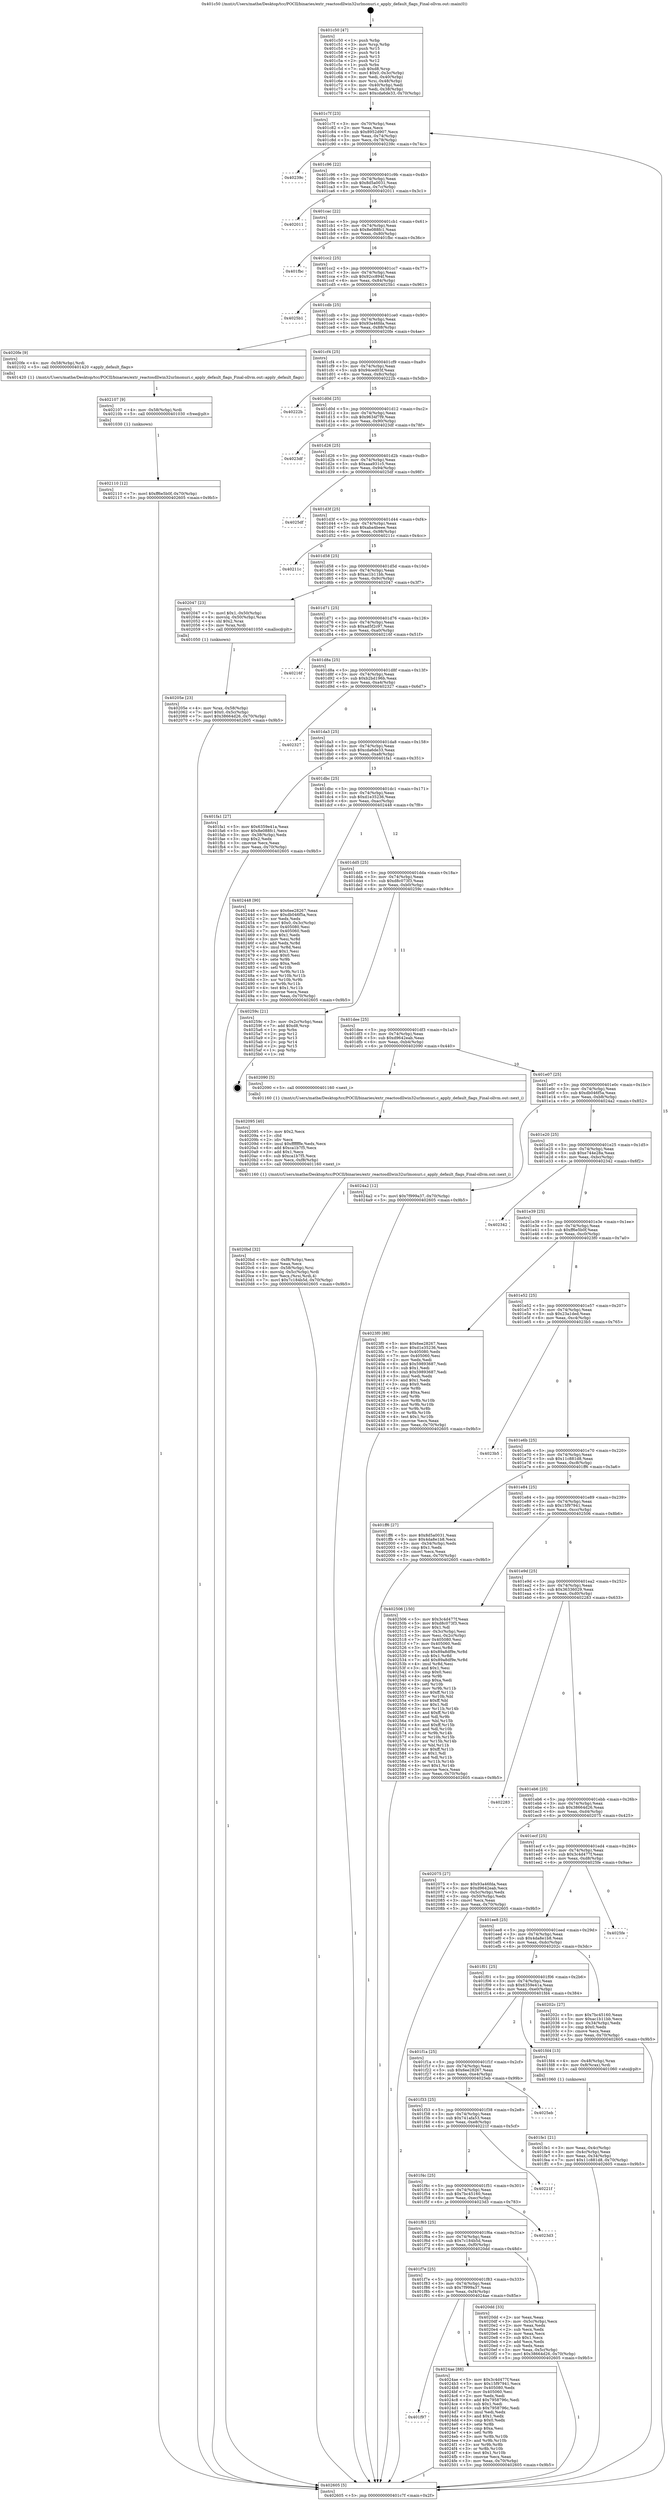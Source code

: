 digraph "0x401c50" {
  label = "0x401c50 (/mnt/c/Users/mathe/Desktop/tcc/POCII/binaries/extr_reactosdllwin32urlmonuri.c_apply_default_flags_Final-ollvm.out::main(0))"
  labelloc = "t"
  node[shape=record]

  Entry [label="",width=0.3,height=0.3,shape=circle,fillcolor=black,style=filled]
  "0x401c7f" [label="{
     0x401c7f [23]\l
     | [instrs]\l
     &nbsp;&nbsp;0x401c7f \<+3\>: mov -0x70(%rbp),%eax\l
     &nbsp;&nbsp;0x401c82 \<+2\>: mov %eax,%ecx\l
     &nbsp;&nbsp;0x401c84 \<+6\>: sub $0x8952d907,%ecx\l
     &nbsp;&nbsp;0x401c8a \<+3\>: mov %eax,-0x74(%rbp)\l
     &nbsp;&nbsp;0x401c8d \<+3\>: mov %ecx,-0x78(%rbp)\l
     &nbsp;&nbsp;0x401c90 \<+6\>: je 000000000040239c \<main+0x74c\>\l
  }"]
  "0x40239c" [label="{
     0x40239c\l
  }", style=dashed]
  "0x401c96" [label="{
     0x401c96 [22]\l
     | [instrs]\l
     &nbsp;&nbsp;0x401c96 \<+5\>: jmp 0000000000401c9b \<main+0x4b\>\l
     &nbsp;&nbsp;0x401c9b \<+3\>: mov -0x74(%rbp),%eax\l
     &nbsp;&nbsp;0x401c9e \<+5\>: sub $0x8d5a0031,%eax\l
     &nbsp;&nbsp;0x401ca3 \<+3\>: mov %eax,-0x7c(%rbp)\l
     &nbsp;&nbsp;0x401ca6 \<+6\>: je 0000000000402011 \<main+0x3c1\>\l
  }"]
  Exit [label="",width=0.3,height=0.3,shape=circle,fillcolor=black,style=filled,peripheries=2]
  "0x402011" [label="{
     0x402011\l
  }", style=dashed]
  "0x401cac" [label="{
     0x401cac [22]\l
     | [instrs]\l
     &nbsp;&nbsp;0x401cac \<+5\>: jmp 0000000000401cb1 \<main+0x61\>\l
     &nbsp;&nbsp;0x401cb1 \<+3\>: mov -0x74(%rbp),%eax\l
     &nbsp;&nbsp;0x401cb4 \<+5\>: sub $0x8e088fc1,%eax\l
     &nbsp;&nbsp;0x401cb9 \<+3\>: mov %eax,-0x80(%rbp)\l
     &nbsp;&nbsp;0x401cbc \<+6\>: je 0000000000401fbc \<main+0x36c\>\l
  }"]
  "0x401f97" [label="{
     0x401f97\l
  }", style=dashed]
  "0x401fbc" [label="{
     0x401fbc\l
  }", style=dashed]
  "0x401cc2" [label="{
     0x401cc2 [25]\l
     | [instrs]\l
     &nbsp;&nbsp;0x401cc2 \<+5\>: jmp 0000000000401cc7 \<main+0x77\>\l
     &nbsp;&nbsp;0x401cc7 \<+3\>: mov -0x74(%rbp),%eax\l
     &nbsp;&nbsp;0x401cca \<+5\>: sub $0x92cc894f,%eax\l
     &nbsp;&nbsp;0x401ccf \<+6\>: mov %eax,-0x84(%rbp)\l
     &nbsp;&nbsp;0x401cd5 \<+6\>: je 00000000004025b1 \<main+0x961\>\l
  }"]
  "0x4024ae" [label="{
     0x4024ae [88]\l
     | [instrs]\l
     &nbsp;&nbsp;0x4024ae \<+5\>: mov $0x3c4d477f,%eax\l
     &nbsp;&nbsp;0x4024b3 \<+5\>: mov $0x15f97941,%ecx\l
     &nbsp;&nbsp;0x4024b8 \<+7\>: mov 0x405080,%edx\l
     &nbsp;&nbsp;0x4024bf \<+7\>: mov 0x405060,%esi\l
     &nbsp;&nbsp;0x4024c6 \<+2\>: mov %edx,%edi\l
     &nbsp;&nbsp;0x4024c8 \<+6\>: add $0x7958796c,%edi\l
     &nbsp;&nbsp;0x4024ce \<+3\>: sub $0x1,%edi\l
     &nbsp;&nbsp;0x4024d1 \<+6\>: sub $0x7958796c,%edi\l
     &nbsp;&nbsp;0x4024d7 \<+3\>: imul %edi,%edx\l
     &nbsp;&nbsp;0x4024da \<+3\>: and $0x1,%edx\l
     &nbsp;&nbsp;0x4024dd \<+3\>: cmp $0x0,%edx\l
     &nbsp;&nbsp;0x4024e0 \<+4\>: sete %r8b\l
     &nbsp;&nbsp;0x4024e4 \<+3\>: cmp $0xa,%esi\l
     &nbsp;&nbsp;0x4024e7 \<+4\>: setl %r9b\l
     &nbsp;&nbsp;0x4024eb \<+3\>: mov %r8b,%r10b\l
     &nbsp;&nbsp;0x4024ee \<+3\>: and %r9b,%r10b\l
     &nbsp;&nbsp;0x4024f1 \<+3\>: xor %r9b,%r8b\l
     &nbsp;&nbsp;0x4024f4 \<+3\>: or %r8b,%r10b\l
     &nbsp;&nbsp;0x4024f7 \<+4\>: test $0x1,%r10b\l
     &nbsp;&nbsp;0x4024fb \<+3\>: cmovne %ecx,%eax\l
     &nbsp;&nbsp;0x4024fe \<+3\>: mov %eax,-0x70(%rbp)\l
     &nbsp;&nbsp;0x402501 \<+5\>: jmp 0000000000402605 \<main+0x9b5\>\l
  }"]
  "0x4025b1" [label="{
     0x4025b1\l
  }", style=dashed]
  "0x401cdb" [label="{
     0x401cdb [25]\l
     | [instrs]\l
     &nbsp;&nbsp;0x401cdb \<+5\>: jmp 0000000000401ce0 \<main+0x90\>\l
     &nbsp;&nbsp;0x401ce0 \<+3\>: mov -0x74(%rbp),%eax\l
     &nbsp;&nbsp;0x401ce3 \<+5\>: sub $0x93a46fda,%eax\l
     &nbsp;&nbsp;0x401ce8 \<+6\>: mov %eax,-0x88(%rbp)\l
     &nbsp;&nbsp;0x401cee \<+6\>: je 00000000004020fe \<main+0x4ae\>\l
  }"]
  "0x402110" [label="{
     0x402110 [12]\l
     | [instrs]\l
     &nbsp;&nbsp;0x402110 \<+7\>: movl $0xff6e5b0f,-0x70(%rbp)\l
     &nbsp;&nbsp;0x402117 \<+5\>: jmp 0000000000402605 \<main+0x9b5\>\l
  }"]
  "0x4020fe" [label="{
     0x4020fe [9]\l
     | [instrs]\l
     &nbsp;&nbsp;0x4020fe \<+4\>: mov -0x58(%rbp),%rdi\l
     &nbsp;&nbsp;0x402102 \<+5\>: call 0000000000401420 \<apply_default_flags\>\l
     | [calls]\l
     &nbsp;&nbsp;0x401420 \{1\} (/mnt/c/Users/mathe/Desktop/tcc/POCII/binaries/extr_reactosdllwin32urlmonuri.c_apply_default_flags_Final-ollvm.out::apply_default_flags)\l
  }"]
  "0x401cf4" [label="{
     0x401cf4 [25]\l
     | [instrs]\l
     &nbsp;&nbsp;0x401cf4 \<+5\>: jmp 0000000000401cf9 \<main+0xa9\>\l
     &nbsp;&nbsp;0x401cf9 \<+3\>: mov -0x74(%rbp),%eax\l
     &nbsp;&nbsp;0x401cfc \<+5\>: sub $0x94ced03f,%eax\l
     &nbsp;&nbsp;0x401d01 \<+6\>: mov %eax,-0x8c(%rbp)\l
     &nbsp;&nbsp;0x401d07 \<+6\>: je 000000000040222b \<main+0x5db\>\l
  }"]
  "0x402107" [label="{
     0x402107 [9]\l
     | [instrs]\l
     &nbsp;&nbsp;0x402107 \<+4\>: mov -0x58(%rbp),%rdi\l
     &nbsp;&nbsp;0x40210b \<+5\>: call 0000000000401030 \<free@plt\>\l
     | [calls]\l
     &nbsp;&nbsp;0x401030 \{1\} (unknown)\l
  }"]
  "0x40222b" [label="{
     0x40222b\l
  }", style=dashed]
  "0x401d0d" [label="{
     0x401d0d [25]\l
     | [instrs]\l
     &nbsp;&nbsp;0x401d0d \<+5\>: jmp 0000000000401d12 \<main+0xc2\>\l
     &nbsp;&nbsp;0x401d12 \<+3\>: mov -0x74(%rbp),%eax\l
     &nbsp;&nbsp;0x401d15 \<+5\>: sub $0x9634f7f9,%eax\l
     &nbsp;&nbsp;0x401d1a \<+6\>: mov %eax,-0x90(%rbp)\l
     &nbsp;&nbsp;0x401d20 \<+6\>: je 00000000004023df \<main+0x78f\>\l
  }"]
  "0x401f7e" [label="{
     0x401f7e [25]\l
     | [instrs]\l
     &nbsp;&nbsp;0x401f7e \<+5\>: jmp 0000000000401f83 \<main+0x333\>\l
     &nbsp;&nbsp;0x401f83 \<+3\>: mov -0x74(%rbp),%eax\l
     &nbsp;&nbsp;0x401f86 \<+5\>: sub $0x7f999a37,%eax\l
     &nbsp;&nbsp;0x401f8b \<+6\>: mov %eax,-0xf4(%rbp)\l
     &nbsp;&nbsp;0x401f91 \<+6\>: je 00000000004024ae \<main+0x85e\>\l
  }"]
  "0x4023df" [label="{
     0x4023df\l
  }", style=dashed]
  "0x401d26" [label="{
     0x401d26 [25]\l
     | [instrs]\l
     &nbsp;&nbsp;0x401d26 \<+5\>: jmp 0000000000401d2b \<main+0xdb\>\l
     &nbsp;&nbsp;0x401d2b \<+3\>: mov -0x74(%rbp),%eax\l
     &nbsp;&nbsp;0x401d2e \<+5\>: sub $0xaaa931c5,%eax\l
     &nbsp;&nbsp;0x401d33 \<+6\>: mov %eax,-0x94(%rbp)\l
     &nbsp;&nbsp;0x401d39 \<+6\>: je 00000000004025df \<main+0x98f\>\l
  }"]
  "0x4020dd" [label="{
     0x4020dd [33]\l
     | [instrs]\l
     &nbsp;&nbsp;0x4020dd \<+2\>: xor %eax,%eax\l
     &nbsp;&nbsp;0x4020df \<+3\>: mov -0x5c(%rbp),%ecx\l
     &nbsp;&nbsp;0x4020e2 \<+2\>: mov %eax,%edx\l
     &nbsp;&nbsp;0x4020e4 \<+2\>: sub %ecx,%edx\l
     &nbsp;&nbsp;0x4020e6 \<+2\>: mov %eax,%ecx\l
     &nbsp;&nbsp;0x4020e8 \<+3\>: sub $0x1,%ecx\l
     &nbsp;&nbsp;0x4020eb \<+2\>: add %ecx,%edx\l
     &nbsp;&nbsp;0x4020ed \<+2\>: sub %edx,%eax\l
     &nbsp;&nbsp;0x4020ef \<+3\>: mov %eax,-0x5c(%rbp)\l
     &nbsp;&nbsp;0x4020f2 \<+7\>: movl $0x38664d26,-0x70(%rbp)\l
     &nbsp;&nbsp;0x4020f9 \<+5\>: jmp 0000000000402605 \<main+0x9b5\>\l
  }"]
  "0x4025df" [label="{
     0x4025df\l
  }", style=dashed]
  "0x401d3f" [label="{
     0x401d3f [25]\l
     | [instrs]\l
     &nbsp;&nbsp;0x401d3f \<+5\>: jmp 0000000000401d44 \<main+0xf4\>\l
     &nbsp;&nbsp;0x401d44 \<+3\>: mov -0x74(%rbp),%eax\l
     &nbsp;&nbsp;0x401d47 \<+5\>: sub $0xaba4beee,%eax\l
     &nbsp;&nbsp;0x401d4c \<+6\>: mov %eax,-0x98(%rbp)\l
     &nbsp;&nbsp;0x401d52 \<+6\>: je 000000000040211c \<main+0x4cc\>\l
  }"]
  "0x401f65" [label="{
     0x401f65 [25]\l
     | [instrs]\l
     &nbsp;&nbsp;0x401f65 \<+5\>: jmp 0000000000401f6a \<main+0x31a\>\l
     &nbsp;&nbsp;0x401f6a \<+3\>: mov -0x74(%rbp),%eax\l
     &nbsp;&nbsp;0x401f6d \<+5\>: sub $0x7c184b5d,%eax\l
     &nbsp;&nbsp;0x401f72 \<+6\>: mov %eax,-0xf0(%rbp)\l
     &nbsp;&nbsp;0x401f78 \<+6\>: je 00000000004020dd \<main+0x48d\>\l
  }"]
  "0x40211c" [label="{
     0x40211c\l
  }", style=dashed]
  "0x401d58" [label="{
     0x401d58 [25]\l
     | [instrs]\l
     &nbsp;&nbsp;0x401d58 \<+5\>: jmp 0000000000401d5d \<main+0x10d\>\l
     &nbsp;&nbsp;0x401d5d \<+3\>: mov -0x74(%rbp),%eax\l
     &nbsp;&nbsp;0x401d60 \<+5\>: sub $0xac1b11bb,%eax\l
     &nbsp;&nbsp;0x401d65 \<+6\>: mov %eax,-0x9c(%rbp)\l
     &nbsp;&nbsp;0x401d6b \<+6\>: je 0000000000402047 \<main+0x3f7\>\l
  }"]
  "0x4023d3" [label="{
     0x4023d3\l
  }", style=dashed]
  "0x402047" [label="{
     0x402047 [23]\l
     | [instrs]\l
     &nbsp;&nbsp;0x402047 \<+7\>: movl $0x1,-0x50(%rbp)\l
     &nbsp;&nbsp;0x40204e \<+4\>: movslq -0x50(%rbp),%rax\l
     &nbsp;&nbsp;0x402052 \<+4\>: shl $0x2,%rax\l
     &nbsp;&nbsp;0x402056 \<+3\>: mov %rax,%rdi\l
     &nbsp;&nbsp;0x402059 \<+5\>: call 0000000000401050 \<malloc@plt\>\l
     | [calls]\l
     &nbsp;&nbsp;0x401050 \{1\} (unknown)\l
  }"]
  "0x401d71" [label="{
     0x401d71 [25]\l
     | [instrs]\l
     &nbsp;&nbsp;0x401d71 \<+5\>: jmp 0000000000401d76 \<main+0x126\>\l
     &nbsp;&nbsp;0x401d76 \<+3\>: mov -0x74(%rbp),%eax\l
     &nbsp;&nbsp;0x401d79 \<+5\>: sub $0xad5f2c97,%eax\l
     &nbsp;&nbsp;0x401d7e \<+6\>: mov %eax,-0xa0(%rbp)\l
     &nbsp;&nbsp;0x401d84 \<+6\>: je 000000000040216f \<main+0x51f\>\l
  }"]
  "0x401f4c" [label="{
     0x401f4c [25]\l
     | [instrs]\l
     &nbsp;&nbsp;0x401f4c \<+5\>: jmp 0000000000401f51 \<main+0x301\>\l
     &nbsp;&nbsp;0x401f51 \<+3\>: mov -0x74(%rbp),%eax\l
     &nbsp;&nbsp;0x401f54 \<+5\>: sub $0x7bc45160,%eax\l
     &nbsp;&nbsp;0x401f59 \<+6\>: mov %eax,-0xec(%rbp)\l
     &nbsp;&nbsp;0x401f5f \<+6\>: je 00000000004023d3 \<main+0x783\>\l
  }"]
  "0x40216f" [label="{
     0x40216f\l
  }", style=dashed]
  "0x401d8a" [label="{
     0x401d8a [25]\l
     | [instrs]\l
     &nbsp;&nbsp;0x401d8a \<+5\>: jmp 0000000000401d8f \<main+0x13f\>\l
     &nbsp;&nbsp;0x401d8f \<+3\>: mov -0x74(%rbp),%eax\l
     &nbsp;&nbsp;0x401d92 \<+5\>: sub $0xb2bd196b,%eax\l
     &nbsp;&nbsp;0x401d97 \<+6\>: mov %eax,-0xa4(%rbp)\l
     &nbsp;&nbsp;0x401d9d \<+6\>: je 0000000000402327 \<main+0x6d7\>\l
  }"]
  "0x40221f" [label="{
     0x40221f\l
  }", style=dashed]
  "0x402327" [label="{
     0x402327\l
  }", style=dashed]
  "0x401da3" [label="{
     0x401da3 [25]\l
     | [instrs]\l
     &nbsp;&nbsp;0x401da3 \<+5\>: jmp 0000000000401da8 \<main+0x158\>\l
     &nbsp;&nbsp;0x401da8 \<+3\>: mov -0x74(%rbp),%eax\l
     &nbsp;&nbsp;0x401dab \<+5\>: sub $0xcda6de33,%eax\l
     &nbsp;&nbsp;0x401db0 \<+6\>: mov %eax,-0xa8(%rbp)\l
     &nbsp;&nbsp;0x401db6 \<+6\>: je 0000000000401fa1 \<main+0x351\>\l
  }"]
  "0x401f33" [label="{
     0x401f33 [25]\l
     | [instrs]\l
     &nbsp;&nbsp;0x401f33 \<+5\>: jmp 0000000000401f38 \<main+0x2e8\>\l
     &nbsp;&nbsp;0x401f38 \<+3\>: mov -0x74(%rbp),%eax\l
     &nbsp;&nbsp;0x401f3b \<+5\>: sub $0x741afa53,%eax\l
     &nbsp;&nbsp;0x401f40 \<+6\>: mov %eax,-0xe8(%rbp)\l
     &nbsp;&nbsp;0x401f46 \<+6\>: je 000000000040221f \<main+0x5cf\>\l
  }"]
  "0x401fa1" [label="{
     0x401fa1 [27]\l
     | [instrs]\l
     &nbsp;&nbsp;0x401fa1 \<+5\>: mov $0x6359e41a,%eax\l
     &nbsp;&nbsp;0x401fa6 \<+5\>: mov $0x8e088fc1,%ecx\l
     &nbsp;&nbsp;0x401fab \<+3\>: mov -0x38(%rbp),%edx\l
     &nbsp;&nbsp;0x401fae \<+3\>: cmp $0x2,%edx\l
     &nbsp;&nbsp;0x401fb1 \<+3\>: cmovne %ecx,%eax\l
     &nbsp;&nbsp;0x401fb4 \<+3\>: mov %eax,-0x70(%rbp)\l
     &nbsp;&nbsp;0x401fb7 \<+5\>: jmp 0000000000402605 \<main+0x9b5\>\l
  }"]
  "0x401dbc" [label="{
     0x401dbc [25]\l
     | [instrs]\l
     &nbsp;&nbsp;0x401dbc \<+5\>: jmp 0000000000401dc1 \<main+0x171\>\l
     &nbsp;&nbsp;0x401dc1 \<+3\>: mov -0x74(%rbp),%eax\l
     &nbsp;&nbsp;0x401dc4 \<+5\>: sub $0xd1e35236,%eax\l
     &nbsp;&nbsp;0x401dc9 \<+6\>: mov %eax,-0xac(%rbp)\l
     &nbsp;&nbsp;0x401dcf \<+6\>: je 0000000000402448 \<main+0x7f8\>\l
  }"]
  "0x402605" [label="{
     0x402605 [5]\l
     | [instrs]\l
     &nbsp;&nbsp;0x402605 \<+5\>: jmp 0000000000401c7f \<main+0x2f\>\l
  }"]
  "0x401c50" [label="{
     0x401c50 [47]\l
     | [instrs]\l
     &nbsp;&nbsp;0x401c50 \<+1\>: push %rbp\l
     &nbsp;&nbsp;0x401c51 \<+3\>: mov %rsp,%rbp\l
     &nbsp;&nbsp;0x401c54 \<+2\>: push %r15\l
     &nbsp;&nbsp;0x401c56 \<+2\>: push %r14\l
     &nbsp;&nbsp;0x401c58 \<+2\>: push %r13\l
     &nbsp;&nbsp;0x401c5a \<+2\>: push %r12\l
     &nbsp;&nbsp;0x401c5c \<+1\>: push %rbx\l
     &nbsp;&nbsp;0x401c5d \<+7\>: sub $0xd8,%rsp\l
     &nbsp;&nbsp;0x401c64 \<+7\>: movl $0x0,-0x3c(%rbp)\l
     &nbsp;&nbsp;0x401c6b \<+3\>: mov %edi,-0x40(%rbp)\l
     &nbsp;&nbsp;0x401c6e \<+4\>: mov %rsi,-0x48(%rbp)\l
     &nbsp;&nbsp;0x401c72 \<+3\>: mov -0x40(%rbp),%edi\l
     &nbsp;&nbsp;0x401c75 \<+3\>: mov %edi,-0x38(%rbp)\l
     &nbsp;&nbsp;0x401c78 \<+7\>: movl $0xcda6de33,-0x70(%rbp)\l
  }"]
  "0x4025eb" [label="{
     0x4025eb\l
  }", style=dashed]
  "0x402448" [label="{
     0x402448 [90]\l
     | [instrs]\l
     &nbsp;&nbsp;0x402448 \<+5\>: mov $0x6ee28267,%eax\l
     &nbsp;&nbsp;0x40244d \<+5\>: mov $0xdb046f5a,%ecx\l
     &nbsp;&nbsp;0x402452 \<+2\>: xor %edx,%edx\l
     &nbsp;&nbsp;0x402454 \<+7\>: movl $0x0,-0x3c(%rbp)\l
     &nbsp;&nbsp;0x40245b \<+7\>: mov 0x405080,%esi\l
     &nbsp;&nbsp;0x402462 \<+7\>: mov 0x405060,%edi\l
     &nbsp;&nbsp;0x402469 \<+3\>: sub $0x1,%edx\l
     &nbsp;&nbsp;0x40246c \<+3\>: mov %esi,%r8d\l
     &nbsp;&nbsp;0x40246f \<+3\>: add %edx,%r8d\l
     &nbsp;&nbsp;0x402472 \<+4\>: imul %r8d,%esi\l
     &nbsp;&nbsp;0x402476 \<+3\>: and $0x1,%esi\l
     &nbsp;&nbsp;0x402479 \<+3\>: cmp $0x0,%esi\l
     &nbsp;&nbsp;0x40247c \<+4\>: sete %r9b\l
     &nbsp;&nbsp;0x402480 \<+3\>: cmp $0xa,%edi\l
     &nbsp;&nbsp;0x402483 \<+4\>: setl %r10b\l
     &nbsp;&nbsp;0x402487 \<+3\>: mov %r9b,%r11b\l
     &nbsp;&nbsp;0x40248a \<+3\>: and %r10b,%r11b\l
     &nbsp;&nbsp;0x40248d \<+3\>: xor %r10b,%r9b\l
     &nbsp;&nbsp;0x402490 \<+3\>: or %r9b,%r11b\l
     &nbsp;&nbsp;0x402493 \<+4\>: test $0x1,%r11b\l
     &nbsp;&nbsp;0x402497 \<+3\>: cmovne %ecx,%eax\l
     &nbsp;&nbsp;0x40249a \<+3\>: mov %eax,-0x70(%rbp)\l
     &nbsp;&nbsp;0x40249d \<+5\>: jmp 0000000000402605 \<main+0x9b5\>\l
  }"]
  "0x401dd5" [label="{
     0x401dd5 [25]\l
     | [instrs]\l
     &nbsp;&nbsp;0x401dd5 \<+5\>: jmp 0000000000401dda \<main+0x18a\>\l
     &nbsp;&nbsp;0x401dda \<+3\>: mov -0x74(%rbp),%eax\l
     &nbsp;&nbsp;0x401ddd \<+5\>: sub $0xd8c073f3,%eax\l
     &nbsp;&nbsp;0x401de2 \<+6\>: mov %eax,-0xb0(%rbp)\l
     &nbsp;&nbsp;0x401de8 \<+6\>: je 000000000040259c \<main+0x94c\>\l
  }"]
  "0x4020bd" [label="{
     0x4020bd [32]\l
     | [instrs]\l
     &nbsp;&nbsp;0x4020bd \<+6\>: mov -0xf8(%rbp),%ecx\l
     &nbsp;&nbsp;0x4020c3 \<+3\>: imul %eax,%ecx\l
     &nbsp;&nbsp;0x4020c6 \<+4\>: mov -0x58(%rbp),%rsi\l
     &nbsp;&nbsp;0x4020ca \<+4\>: movslq -0x5c(%rbp),%rdi\l
     &nbsp;&nbsp;0x4020ce \<+3\>: mov %ecx,(%rsi,%rdi,4)\l
     &nbsp;&nbsp;0x4020d1 \<+7\>: movl $0x7c184b5d,-0x70(%rbp)\l
     &nbsp;&nbsp;0x4020d8 \<+5\>: jmp 0000000000402605 \<main+0x9b5\>\l
  }"]
  "0x40259c" [label="{
     0x40259c [21]\l
     | [instrs]\l
     &nbsp;&nbsp;0x40259c \<+3\>: mov -0x2c(%rbp),%eax\l
     &nbsp;&nbsp;0x40259f \<+7\>: add $0xd8,%rsp\l
     &nbsp;&nbsp;0x4025a6 \<+1\>: pop %rbx\l
     &nbsp;&nbsp;0x4025a7 \<+2\>: pop %r12\l
     &nbsp;&nbsp;0x4025a9 \<+2\>: pop %r13\l
     &nbsp;&nbsp;0x4025ab \<+2\>: pop %r14\l
     &nbsp;&nbsp;0x4025ad \<+2\>: pop %r15\l
     &nbsp;&nbsp;0x4025af \<+1\>: pop %rbp\l
     &nbsp;&nbsp;0x4025b0 \<+1\>: ret\l
  }"]
  "0x401dee" [label="{
     0x401dee [25]\l
     | [instrs]\l
     &nbsp;&nbsp;0x401dee \<+5\>: jmp 0000000000401df3 \<main+0x1a3\>\l
     &nbsp;&nbsp;0x401df3 \<+3\>: mov -0x74(%rbp),%eax\l
     &nbsp;&nbsp;0x401df6 \<+5\>: sub $0xd9642eab,%eax\l
     &nbsp;&nbsp;0x401dfb \<+6\>: mov %eax,-0xb4(%rbp)\l
     &nbsp;&nbsp;0x401e01 \<+6\>: je 0000000000402090 \<main+0x440\>\l
  }"]
  "0x402095" [label="{
     0x402095 [40]\l
     | [instrs]\l
     &nbsp;&nbsp;0x402095 \<+5\>: mov $0x2,%ecx\l
     &nbsp;&nbsp;0x40209a \<+1\>: cltd\l
     &nbsp;&nbsp;0x40209b \<+2\>: idiv %ecx\l
     &nbsp;&nbsp;0x40209d \<+6\>: imul $0xfffffffe,%edx,%ecx\l
     &nbsp;&nbsp;0x4020a3 \<+6\>: add $0xca1b7f5,%ecx\l
     &nbsp;&nbsp;0x4020a9 \<+3\>: add $0x1,%ecx\l
     &nbsp;&nbsp;0x4020ac \<+6\>: sub $0xca1b7f5,%ecx\l
     &nbsp;&nbsp;0x4020b2 \<+6\>: mov %ecx,-0xf8(%rbp)\l
     &nbsp;&nbsp;0x4020b8 \<+5\>: call 0000000000401160 \<next_i\>\l
     | [calls]\l
     &nbsp;&nbsp;0x401160 \{1\} (/mnt/c/Users/mathe/Desktop/tcc/POCII/binaries/extr_reactosdllwin32urlmonuri.c_apply_default_flags_Final-ollvm.out::next_i)\l
  }"]
  "0x402090" [label="{
     0x402090 [5]\l
     | [instrs]\l
     &nbsp;&nbsp;0x402090 \<+5\>: call 0000000000401160 \<next_i\>\l
     | [calls]\l
     &nbsp;&nbsp;0x401160 \{1\} (/mnt/c/Users/mathe/Desktop/tcc/POCII/binaries/extr_reactosdllwin32urlmonuri.c_apply_default_flags_Final-ollvm.out::next_i)\l
  }"]
  "0x401e07" [label="{
     0x401e07 [25]\l
     | [instrs]\l
     &nbsp;&nbsp;0x401e07 \<+5\>: jmp 0000000000401e0c \<main+0x1bc\>\l
     &nbsp;&nbsp;0x401e0c \<+3\>: mov -0x74(%rbp),%eax\l
     &nbsp;&nbsp;0x401e0f \<+5\>: sub $0xdb046f5a,%eax\l
     &nbsp;&nbsp;0x401e14 \<+6\>: mov %eax,-0xb8(%rbp)\l
     &nbsp;&nbsp;0x401e1a \<+6\>: je 00000000004024a2 \<main+0x852\>\l
  }"]
  "0x40205e" [label="{
     0x40205e [23]\l
     | [instrs]\l
     &nbsp;&nbsp;0x40205e \<+4\>: mov %rax,-0x58(%rbp)\l
     &nbsp;&nbsp;0x402062 \<+7\>: movl $0x0,-0x5c(%rbp)\l
     &nbsp;&nbsp;0x402069 \<+7\>: movl $0x38664d26,-0x70(%rbp)\l
     &nbsp;&nbsp;0x402070 \<+5\>: jmp 0000000000402605 \<main+0x9b5\>\l
  }"]
  "0x4024a2" [label="{
     0x4024a2 [12]\l
     | [instrs]\l
     &nbsp;&nbsp;0x4024a2 \<+7\>: movl $0x7f999a37,-0x70(%rbp)\l
     &nbsp;&nbsp;0x4024a9 \<+5\>: jmp 0000000000402605 \<main+0x9b5\>\l
  }"]
  "0x401e20" [label="{
     0x401e20 [25]\l
     | [instrs]\l
     &nbsp;&nbsp;0x401e20 \<+5\>: jmp 0000000000401e25 \<main+0x1d5\>\l
     &nbsp;&nbsp;0x401e25 \<+3\>: mov -0x74(%rbp),%eax\l
     &nbsp;&nbsp;0x401e28 \<+5\>: sub $0xe744e28a,%eax\l
     &nbsp;&nbsp;0x401e2d \<+6\>: mov %eax,-0xbc(%rbp)\l
     &nbsp;&nbsp;0x401e33 \<+6\>: je 0000000000402342 \<main+0x6f2\>\l
  }"]
  "0x401fe1" [label="{
     0x401fe1 [21]\l
     | [instrs]\l
     &nbsp;&nbsp;0x401fe1 \<+3\>: mov %eax,-0x4c(%rbp)\l
     &nbsp;&nbsp;0x401fe4 \<+3\>: mov -0x4c(%rbp),%eax\l
     &nbsp;&nbsp;0x401fe7 \<+3\>: mov %eax,-0x34(%rbp)\l
     &nbsp;&nbsp;0x401fea \<+7\>: movl $0x11c881d8,-0x70(%rbp)\l
     &nbsp;&nbsp;0x401ff1 \<+5\>: jmp 0000000000402605 \<main+0x9b5\>\l
  }"]
  "0x402342" [label="{
     0x402342\l
  }", style=dashed]
  "0x401e39" [label="{
     0x401e39 [25]\l
     | [instrs]\l
     &nbsp;&nbsp;0x401e39 \<+5\>: jmp 0000000000401e3e \<main+0x1ee\>\l
     &nbsp;&nbsp;0x401e3e \<+3\>: mov -0x74(%rbp),%eax\l
     &nbsp;&nbsp;0x401e41 \<+5\>: sub $0xff6e5b0f,%eax\l
     &nbsp;&nbsp;0x401e46 \<+6\>: mov %eax,-0xc0(%rbp)\l
     &nbsp;&nbsp;0x401e4c \<+6\>: je 00000000004023f0 \<main+0x7a0\>\l
  }"]
  "0x401f1a" [label="{
     0x401f1a [25]\l
     | [instrs]\l
     &nbsp;&nbsp;0x401f1a \<+5\>: jmp 0000000000401f1f \<main+0x2cf\>\l
     &nbsp;&nbsp;0x401f1f \<+3\>: mov -0x74(%rbp),%eax\l
     &nbsp;&nbsp;0x401f22 \<+5\>: sub $0x6ee28267,%eax\l
     &nbsp;&nbsp;0x401f27 \<+6\>: mov %eax,-0xe4(%rbp)\l
     &nbsp;&nbsp;0x401f2d \<+6\>: je 00000000004025eb \<main+0x99b\>\l
  }"]
  "0x4023f0" [label="{
     0x4023f0 [88]\l
     | [instrs]\l
     &nbsp;&nbsp;0x4023f0 \<+5\>: mov $0x6ee28267,%eax\l
     &nbsp;&nbsp;0x4023f5 \<+5\>: mov $0xd1e35236,%ecx\l
     &nbsp;&nbsp;0x4023fa \<+7\>: mov 0x405080,%edx\l
     &nbsp;&nbsp;0x402401 \<+7\>: mov 0x405060,%esi\l
     &nbsp;&nbsp;0x402408 \<+2\>: mov %edx,%edi\l
     &nbsp;&nbsp;0x40240a \<+6\>: add $0x59893687,%edi\l
     &nbsp;&nbsp;0x402410 \<+3\>: sub $0x1,%edi\l
     &nbsp;&nbsp;0x402413 \<+6\>: sub $0x59893687,%edi\l
     &nbsp;&nbsp;0x402419 \<+3\>: imul %edi,%edx\l
     &nbsp;&nbsp;0x40241c \<+3\>: and $0x1,%edx\l
     &nbsp;&nbsp;0x40241f \<+3\>: cmp $0x0,%edx\l
     &nbsp;&nbsp;0x402422 \<+4\>: sete %r8b\l
     &nbsp;&nbsp;0x402426 \<+3\>: cmp $0xa,%esi\l
     &nbsp;&nbsp;0x402429 \<+4\>: setl %r9b\l
     &nbsp;&nbsp;0x40242d \<+3\>: mov %r8b,%r10b\l
     &nbsp;&nbsp;0x402430 \<+3\>: and %r9b,%r10b\l
     &nbsp;&nbsp;0x402433 \<+3\>: xor %r9b,%r8b\l
     &nbsp;&nbsp;0x402436 \<+3\>: or %r8b,%r10b\l
     &nbsp;&nbsp;0x402439 \<+4\>: test $0x1,%r10b\l
     &nbsp;&nbsp;0x40243d \<+3\>: cmovne %ecx,%eax\l
     &nbsp;&nbsp;0x402440 \<+3\>: mov %eax,-0x70(%rbp)\l
     &nbsp;&nbsp;0x402443 \<+5\>: jmp 0000000000402605 \<main+0x9b5\>\l
  }"]
  "0x401e52" [label="{
     0x401e52 [25]\l
     | [instrs]\l
     &nbsp;&nbsp;0x401e52 \<+5\>: jmp 0000000000401e57 \<main+0x207\>\l
     &nbsp;&nbsp;0x401e57 \<+3\>: mov -0x74(%rbp),%eax\l
     &nbsp;&nbsp;0x401e5a \<+5\>: sub $0x23a1ded,%eax\l
     &nbsp;&nbsp;0x401e5f \<+6\>: mov %eax,-0xc4(%rbp)\l
     &nbsp;&nbsp;0x401e65 \<+6\>: je 00000000004023b5 \<main+0x765\>\l
  }"]
  "0x401fd4" [label="{
     0x401fd4 [13]\l
     | [instrs]\l
     &nbsp;&nbsp;0x401fd4 \<+4\>: mov -0x48(%rbp),%rax\l
     &nbsp;&nbsp;0x401fd8 \<+4\>: mov 0x8(%rax),%rdi\l
     &nbsp;&nbsp;0x401fdc \<+5\>: call 0000000000401060 \<atoi@plt\>\l
     | [calls]\l
     &nbsp;&nbsp;0x401060 \{1\} (unknown)\l
  }"]
  "0x4023b5" [label="{
     0x4023b5\l
  }", style=dashed]
  "0x401e6b" [label="{
     0x401e6b [25]\l
     | [instrs]\l
     &nbsp;&nbsp;0x401e6b \<+5\>: jmp 0000000000401e70 \<main+0x220\>\l
     &nbsp;&nbsp;0x401e70 \<+3\>: mov -0x74(%rbp),%eax\l
     &nbsp;&nbsp;0x401e73 \<+5\>: sub $0x11c881d8,%eax\l
     &nbsp;&nbsp;0x401e78 \<+6\>: mov %eax,-0xc8(%rbp)\l
     &nbsp;&nbsp;0x401e7e \<+6\>: je 0000000000401ff6 \<main+0x3a6\>\l
  }"]
  "0x401f01" [label="{
     0x401f01 [25]\l
     | [instrs]\l
     &nbsp;&nbsp;0x401f01 \<+5\>: jmp 0000000000401f06 \<main+0x2b6\>\l
     &nbsp;&nbsp;0x401f06 \<+3\>: mov -0x74(%rbp),%eax\l
     &nbsp;&nbsp;0x401f09 \<+5\>: sub $0x6359e41a,%eax\l
     &nbsp;&nbsp;0x401f0e \<+6\>: mov %eax,-0xe0(%rbp)\l
     &nbsp;&nbsp;0x401f14 \<+6\>: je 0000000000401fd4 \<main+0x384\>\l
  }"]
  "0x401ff6" [label="{
     0x401ff6 [27]\l
     | [instrs]\l
     &nbsp;&nbsp;0x401ff6 \<+5\>: mov $0x8d5a0031,%eax\l
     &nbsp;&nbsp;0x401ffb \<+5\>: mov $0x4da8e1b8,%ecx\l
     &nbsp;&nbsp;0x402000 \<+3\>: mov -0x34(%rbp),%edx\l
     &nbsp;&nbsp;0x402003 \<+3\>: cmp $0x1,%edx\l
     &nbsp;&nbsp;0x402006 \<+3\>: cmovl %ecx,%eax\l
     &nbsp;&nbsp;0x402009 \<+3\>: mov %eax,-0x70(%rbp)\l
     &nbsp;&nbsp;0x40200c \<+5\>: jmp 0000000000402605 \<main+0x9b5\>\l
  }"]
  "0x401e84" [label="{
     0x401e84 [25]\l
     | [instrs]\l
     &nbsp;&nbsp;0x401e84 \<+5\>: jmp 0000000000401e89 \<main+0x239\>\l
     &nbsp;&nbsp;0x401e89 \<+3\>: mov -0x74(%rbp),%eax\l
     &nbsp;&nbsp;0x401e8c \<+5\>: sub $0x15f97941,%eax\l
     &nbsp;&nbsp;0x401e91 \<+6\>: mov %eax,-0xcc(%rbp)\l
     &nbsp;&nbsp;0x401e97 \<+6\>: je 0000000000402506 \<main+0x8b6\>\l
  }"]
  "0x40202c" [label="{
     0x40202c [27]\l
     | [instrs]\l
     &nbsp;&nbsp;0x40202c \<+5\>: mov $0x7bc45160,%eax\l
     &nbsp;&nbsp;0x402031 \<+5\>: mov $0xac1b11bb,%ecx\l
     &nbsp;&nbsp;0x402036 \<+3\>: mov -0x34(%rbp),%edx\l
     &nbsp;&nbsp;0x402039 \<+3\>: cmp $0x0,%edx\l
     &nbsp;&nbsp;0x40203c \<+3\>: cmove %ecx,%eax\l
     &nbsp;&nbsp;0x40203f \<+3\>: mov %eax,-0x70(%rbp)\l
     &nbsp;&nbsp;0x402042 \<+5\>: jmp 0000000000402605 \<main+0x9b5\>\l
  }"]
  "0x402506" [label="{
     0x402506 [150]\l
     | [instrs]\l
     &nbsp;&nbsp;0x402506 \<+5\>: mov $0x3c4d477f,%eax\l
     &nbsp;&nbsp;0x40250b \<+5\>: mov $0xd8c073f3,%ecx\l
     &nbsp;&nbsp;0x402510 \<+2\>: mov $0x1,%dl\l
     &nbsp;&nbsp;0x402512 \<+3\>: mov -0x3c(%rbp),%esi\l
     &nbsp;&nbsp;0x402515 \<+3\>: mov %esi,-0x2c(%rbp)\l
     &nbsp;&nbsp;0x402518 \<+7\>: mov 0x405080,%esi\l
     &nbsp;&nbsp;0x40251f \<+7\>: mov 0x405060,%edi\l
     &nbsp;&nbsp;0x402526 \<+3\>: mov %esi,%r8d\l
     &nbsp;&nbsp;0x402529 \<+7\>: sub $0x89a8df9e,%r8d\l
     &nbsp;&nbsp;0x402530 \<+4\>: sub $0x1,%r8d\l
     &nbsp;&nbsp;0x402534 \<+7\>: add $0x89a8df9e,%r8d\l
     &nbsp;&nbsp;0x40253b \<+4\>: imul %r8d,%esi\l
     &nbsp;&nbsp;0x40253f \<+3\>: and $0x1,%esi\l
     &nbsp;&nbsp;0x402542 \<+3\>: cmp $0x0,%esi\l
     &nbsp;&nbsp;0x402545 \<+4\>: sete %r9b\l
     &nbsp;&nbsp;0x402549 \<+3\>: cmp $0xa,%edi\l
     &nbsp;&nbsp;0x40254c \<+4\>: setl %r10b\l
     &nbsp;&nbsp;0x402550 \<+3\>: mov %r9b,%r11b\l
     &nbsp;&nbsp;0x402553 \<+4\>: xor $0xff,%r11b\l
     &nbsp;&nbsp;0x402557 \<+3\>: mov %r10b,%bl\l
     &nbsp;&nbsp;0x40255a \<+3\>: xor $0xff,%bl\l
     &nbsp;&nbsp;0x40255d \<+3\>: xor $0x1,%dl\l
     &nbsp;&nbsp;0x402560 \<+3\>: mov %r11b,%r14b\l
     &nbsp;&nbsp;0x402563 \<+4\>: and $0xff,%r14b\l
     &nbsp;&nbsp;0x402567 \<+3\>: and %dl,%r9b\l
     &nbsp;&nbsp;0x40256a \<+3\>: mov %bl,%r15b\l
     &nbsp;&nbsp;0x40256d \<+4\>: and $0xff,%r15b\l
     &nbsp;&nbsp;0x402571 \<+3\>: and %dl,%r10b\l
     &nbsp;&nbsp;0x402574 \<+3\>: or %r9b,%r14b\l
     &nbsp;&nbsp;0x402577 \<+3\>: or %r10b,%r15b\l
     &nbsp;&nbsp;0x40257a \<+3\>: xor %r15b,%r14b\l
     &nbsp;&nbsp;0x40257d \<+3\>: or %bl,%r11b\l
     &nbsp;&nbsp;0x402580 \<+4\>: xor $0xff,%r11b\l
     &nbsp;&nbsp;0x402584 \<+3\>: or $0x1,%dl\l
     &nbsp;&nbsp;0x402587 \<+3\>: and %dl,%r11b\l
     &nbsp;&nbsp;0x40258a \<+3\>: or %r11b,%r14b\l
     &nbsp;&nbsp;0x40258d \<+4\>: test $0x1,%r14b\l
     &nbsp;&nbsp;0x402591 \<+3\>: cmovne %ecx,%eax\l
     &nbsp;&nbsp;0x402594 \<+3\>: mov %eax,-0x70(%rbp)\l
     &nbsp;&nbsp;0x402597 \<+5\>: jmp 0000000000402605 \<main+0x9b5\>\l
  }"]
  "0x401e9d" [label="{
     0x401e9d [25]\l
     | [instrs]\l
     &nbsp;&nbsp;0x401e9d \<+5\>: jmp 0000000000401ea2 \<main+0x252\>\l
     &nbsp;&nbsp;0x401ea2 \<+3\>: mov -0x74(%rbp),%eax\l
     &nbsp;&nbsp;0x401ea5 \<+5\>: sub $0x36336029,%eax\l
     &nbsp;&nbsp;0x401eaa \<+6\>: mov %eax,-0xd0(%rbp)\l
     &nbsp;&nbsp;0x401eb0 \<+6\>: je 0000000000402283 \<main+0x633\>\l
  }"]
  "0x401ee8" [label="{
     0x401ee8 [25]\l
     | [instrs]\l
     &nbsp;&nbsp;0x401ee8 \<+5\>: jmp 0000000000401eed \<main+0x29d\>\l
     &nbsp;&nbsp;0x401eed \<+3\>: mov -0x74(%rbp),%eax\l
     &nbsp;&nbsp;0x401ef0 \<+5\>: sub $0x4da8e1b8,%eax\l
     &nbsp;&nbsp;0x401ef5 \<+6\>: mov %eax,-0xdc(%rbp)\l
     &nbsp;&nbsp;0x401efb \<+6\>: je 000000000040202c \<main+0x3dc\>\l
  }"]
  "0x402283" [label="{
     0x402283\l
  }", style=dashed]
  "0x401eb6" [label="{
     0x401eb6 [25]\l
     | [instrs]\l
     &nbsp;&nbsp;0x401eb6 \<+5\>: jmp 0000000000401ebb \<main+0x26b\>\l
     &nbsp;&nbsp;0x401ebb \<+3\>: mov -0x74(%rbp),%eax\l
     &nbsp;&nbsp;0x401ebe \<+5\>: sub $0x38664d26,%eax\l
     &nbsp;&nbsp;0x401ec3 \<+6\>: mov %eax,-0xd4(%rbp)\l
     &nbsp;&nbsp;0x401ec9 \<+6\>: je 0000000000402075 \<main+0x425\>\l
  }"]
  "0x4025fe" [label="{
     0x4025fe\l
  }", style=dashed]
  "0x402075" [label="{
     0x402075 [27]\l
     | [instrs]\l
     &nbsp;&nbsp;0x402075 \<+5\>: mov $0x93a46fda,%eax\l
     &nbsp;&nbsp;0x40207a \<+5\>: mov $0xd9642eab,%ecx\l
     &nbsp;&nbsp;0x40207f \<+3\>: mov -0x5c(%rbp),%edx\l
     &nbsp;&nbsp;0x402082 \<+3\>: cmp -0x50(%rbp),%edx\l
     &nbsp;&nbsp;0x402085 \<+3\>: cmovl %ecx,%eax\l
     &nbsp;&nbsp;0x402088 \<+3\>: mov %eax,-0x70(%rbp)\l
     &nbsp;&nbsp;0x40208b \<+5\>: jmp 0000000000402605 \<main+0x9b5\>\l
  }"]
  "0x401ecf" [label="{
     0x401ecf [25]\l
     | [instrs]\l
     &nbsp;&nbsp;0x401ecf \<+5\>: jmp 0000000000401ed4 \<main+0x284\>\l
     &nbsp;&nbsp;0x401ed4 \<+3\>: mov -0x74(%rbp),%eax\l
     &nbsp;&nbsp;0x401ed7 \<+5\>: sub $0x3c4d477f,%eax\l
     &nbsp;&nbsp;0x401edc \<+6\>: mov %eax,-0xd8(%rbp)\l
     &nbsp;&nbsp;0x401ee2 \<+6\>: je 00000000004025fe \<main+0x9ae\>\l
  }"]
  Entry -> "0x401c50" [label=" 1"]
  "0x401c7f" -> "0x40239c" [label=" 0"]
  "0x401c7f" -> "0x401c96" [label=" 16"]
  "0x40259c" -> Exit [label=" 1"]
  "0x401c96" -> "0x402011" [label=" 0"]
  "0x401c96" -> "0x401cac" [label=" 16"]
  "0x402506" -> "0x402605" [label=" 1"]
  "0x401cac" -> "0x401fbc" [label=" 0"]
  "0x401cac" -> "0x401cc2" [label=" 16"]
  "0x4024ae" -> "0x402605" [label=" 1"]
  "0x401cc2" -> "0x4025b1" [label=" 0"]
  "0x401cc2" -> "0x401cdb" [label=" 16"]
  "0x401f7e" -> "0x401f97" [label=" 0"]
  "0x401cdb" -> "0x4020fe" [label=" 1"]
  "0x401cdb" -> "0x401cf4" [label=" 15"]
  "0x401f7e" -> "0x4024ae" [label=" 1"]
  "0x401cf4" -> "0x40222b" [label=" 0"]
  "0x401cf4" -> "0x401d0d" [label=" 15"]
  "0x4024a2" -> "0x402605" [label=" 1"]
  "0x401d0d" -> "0x4023df" [label=" 0"]
  "0x401d0d" -> "0x401d26" [label=" 15"]
  "0x402448" -> "0x402605" [label=" 1"]
  "0x401d26" -> "0x4025df" [label=" 0"]
  "0x401d26" -> "0x401d3f" [label=" 15"]
  "0x4023f0" -> "0x402605" [label=" 1"]
  "0x401d3f" -> "0x40211c" [label=" 0"]
  "0x401d3f" -> "0x401d58" [label=" 15"]
  "0x402107" -> "0x402110" [label=" 1"]
  "0x401d58" -> "0x402047" [label=" 1"]
  "0x401d58" -> "0x401d71" [label=" 14"]
  "0x4020fe" -> "0x402107" [label=" 1"]
  "0x401d71" -> "0x40216f" [label=" 0"]
  "0x401d71" -> "0x401d8a" [label=" 14"]
  "0x401f65" -> "0x401f7e" [label=" 1"]
  "0x401d8a" -> "0x402327" [label=" 0"]
  "0x401d8a" -> "0x401da3" [label=" 14"]
  "0x401f65" -> "0x4020dd" [label=" 1"]
  "0x401da3" -> "0x401fa1" [label=" 1"]
  "0x401da3" -> "0x401dbc" [label=" 13"]
  "0x401fa1" -> "0x402605" [label=" 1"]
  "0x401c50" -> "0x401c7f" [label=" 1"]
  "0x402605" -> "0x401c7f" [label=" 15"]
  "0x401f4c" -> "0x401f65" [label=" 2"]
  "0x401dbc" -> "0x402448" [label=" 1"]
  "0x401dbc" -> "0x401dd5" [label=" 12"]
  "0x401f4c" -> "0x4023d3" [label=" 0"]
  "0x401dd5" -> "0x40259c" [label=" 1"]
  "0x401dd5" -> "0x401dee" [label=" 11"]
  "0x401f33" -> "0x401f4c" [label=" 2"]
  "0x401dee" -> "0x402090" [label=" 1"]
  "0x401dee" -> "0x401e07" [label=" 10"]
  "0x401f33" -> "0x40221f" [label=" 0"]
  "0x401e07" -> "0x4024a2" [label=" 1"]
  "0x401e07" -> "0x401e20" [label=" 9"]
  "0x402110" -> "0x402605" [label=" 1"]
  "0x401e20" -> "0x402342" [label=" 0"]
  "0x401e20" -> "0x401e39" [label=" 9"]
  "0x401f1a" -> "0x401f33" [label=" 2"]
  "0x401e39" -> "0x4023f0" [label=" 1"]
  "0x401e39" -> "0x401e52" [label=" 8"]
  "0x401f1a" -> "0x4025eb" [label=" 0"]
  "0x401e52" -> "0x4023b5" [label=" 0"]
  "0x401e52" -> "0x401e6b" [label=" 8"]
  "0x4020dd" -> "0x402605" [label=" 1"]
  "0x401e6b" -> "0x401ff6" [label=" 1"]
  "0x401e6b" -> "0x401e84" [label=" 7"]
  "0x402095" -> "0x4020bd" [label=" 1"]
  "0x401e84" -> "0x402506" [label=" 1"]
  "0x401e84" -> "0x401e9d" [label=" 6"]
  "0x402090" -> "0x402095" [label=" 1"]
  "0x401e9d" -> "0x402283" [label=" 0"]
  "0x401e9d" -> "0x401eb6" [label=" 6"]
  "0x40205e" -> "0x402605" [label=" 1"]
  "0x401eb6" -> "0x402075" [label=" 2"]
  "0x401eb6" -> "0x401ecf" [label=" 4"]
  "0x402047" -> "0x40205e" [label=" 1"]
  "0x401ecf" -> "0x4025fe" [label=" 0"]
  "0x401ecf" -> "0x401ee8" [label=" 4"]
  "0x402075" -> "0x402605" [label=" 2"]
  "0x401ee8" -> "0x40202c" [label=" 1"]
  "0x401ee8" -> "0x401f01" [label=" 3"]
  "0x4020bd" -> "0x402605" [label=" 1"]
  "0x401f01" -> "0x401fd4" [label=" 1"]
  "0x401f01" -> "0x401f1a" [label=" 2"]
  "0x401fd4" -> "0x401fe1" [label=" 1"]
  "0x401fe1" -> "0x402605" [label=" 1"]
  "0x401ff6" -> "0x402605" [label=" 1"]
  "0x40202c" -> "0x402605" [label=" 1"]
}
